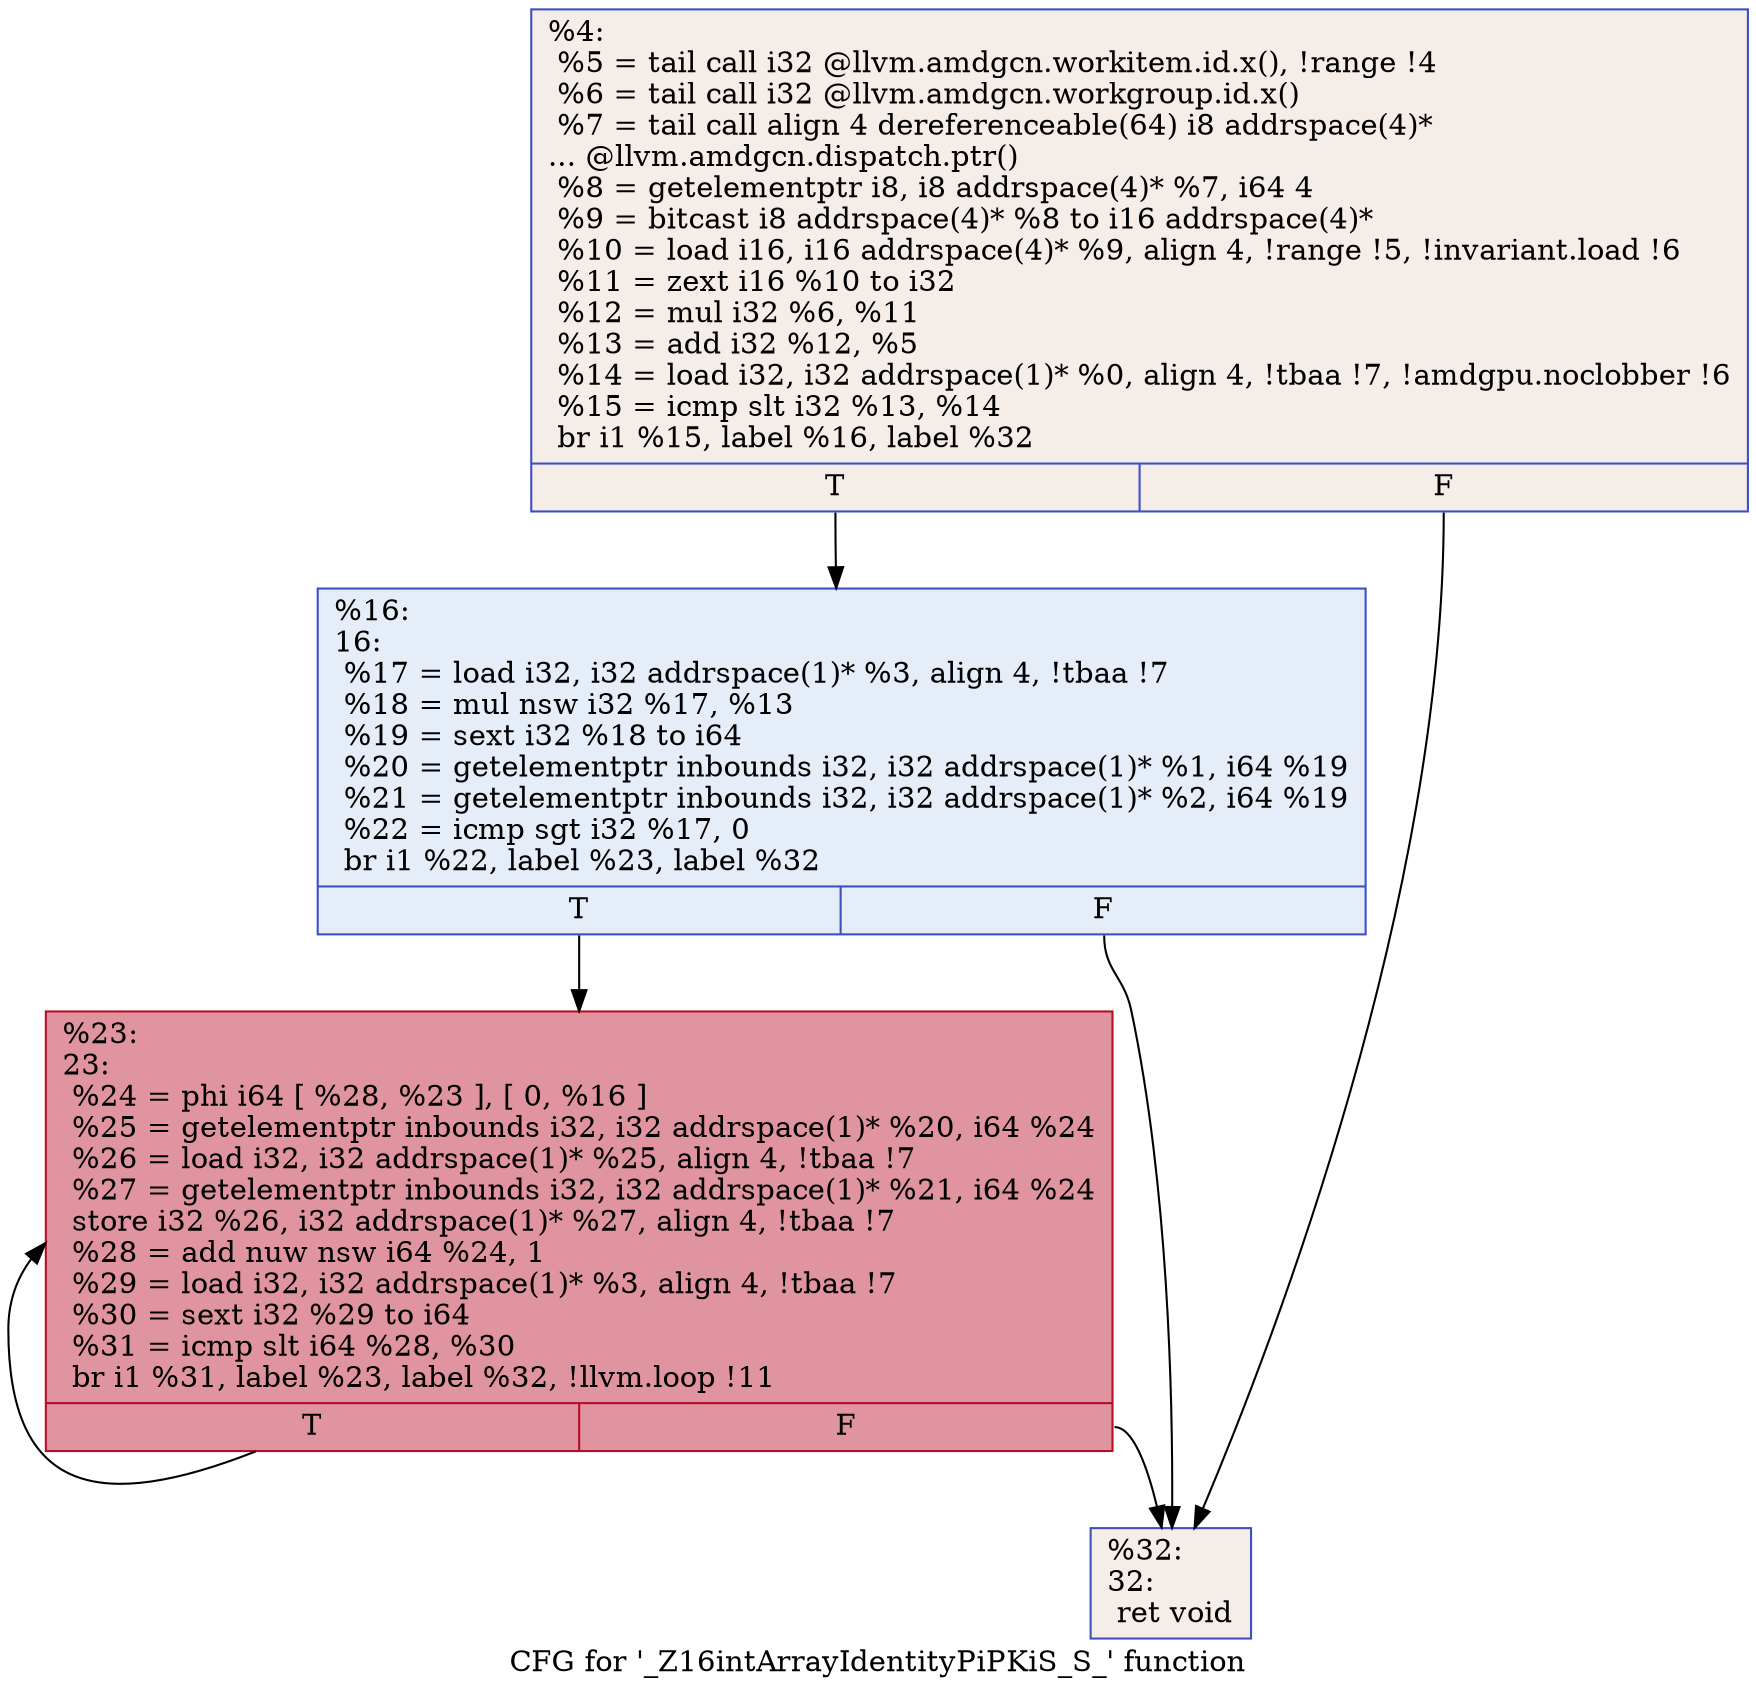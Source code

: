 digraph "CFG for '_Z16intArrayIdentityPiPKiS_S_' function" {
	label="CFG for '_Z16intArrayIdentityPiPKiS_S_' function";

	Node0x5c50310 [shape=record,color="#3d50c3ff", style=filled, fillcolor="#e8d6cc70",label="{%4:\l  %5 = tail call i32 @llvm.amdgcn.workitem.id.x(), !range !4\l  %6 = tail call i32 @llvm.amdgcn.workgroup.id.x()\l  %7 = tail call align 4 dereferenceable(64) i8 addrspace(4)*\l... @llvm.amdgcn.dispatch.ptr()\l  %8 = getelementptr i8, i8 addrspace(4)* %7, i64 4\l  %9 = bitcast i8 addrspace(4)* %8 to i16 addrspace(4)*\l  %10 = load i16, i16 addrspace(4)* %9, align 4, !range !5, !invariant.load !6\l  %11 = zext i16 %10 to i32\l  %12 = mul i32 %6, %11\l  %13 = add i32 %12, %5\l  %14 = load i32, i32 addrspace(1)* %0, align 4, !tbaa !7, !amdgpu.noclobber !6\l  %15 = icmp slt i32 %13, %14\l  br i1 %15, label %16, label %32\l|{<s0>T|<s1>F}}"];
	Node0x5c50310:s0 -> Node0x5c52a60;
	Node0x5c50310:s1 -> Node0x5c52af0;
	Node0x5c52a60 [shape=record,color="#3d50c3ff", style=filled, fillcolor="#c5d6f270",label="{%16:\l16:                                               \l  %17 = load i32, i32 addrspace(1)* %3, align 4, !tbaa !7\l  %18 = mul nsw i32 %17, %13\l  %19 = sext i32 %18 to i64\l  %20 = getelementptr inbounds i32, i32 addrspace(1)* %1, i64 %19\l  %21 = getelementptr inbounds i32, i32 addrspace(1)* %2, i64 %19\l  %22 = icmp sgt i32 %17, 0\l  br i1 %22, label %23, label %32\l|{<s0>T|<s1>F}}"];
	Node0x5c52a60:s0 -> Node0x5c53620;
	Node0x5c52a60:s1 -> Node0x5c52af0;
	Node0x5c53620 [shape=record,color="#b70d28ff", style=filled, fillcolor="#b70d2870",label="{%23:\l23:                                               \l  %24 = phi i64 [ %28, %23 ], [ 0, %16 ]\l  %25 = getelementptr inbounds i32, i32 addrspace(1)* %20, i64 %24\l  %26 = load i32, i32 addrspace(1)* %25, align 4, !tbaa !7\l  %27 = getelementptr inbounds i32, i32 addrspace(1)* %21, i64 %24\l  store i32 %26, i32 addrspace(1)* %27, align 4, !tbaa !7\l  %28 = add nuw nsw i64 %24, 1\l  %29 = load i32, i32 addrspace(1)* %3, align 4, !tbaa !7\l  %30 = sext i32 %29 to i64\l  %31 = icmp slt i64 %28, %30\l  br i1 %31, label %23, label %32, !llvm.loop !11\l|{<s0>T|<s1>F}}"];
	Node0x5c53620:s0 -> Node0x5c53620;
	Node0x5c53620:s1 -> Node0x5c52af0;
	Node0x5c52af0 [shape=record,color="#3d50c3ff", style=filled, fillcolor="#e8d6cc70",label="{%32:\l32:                                               \l  ret void\l}"];
}
